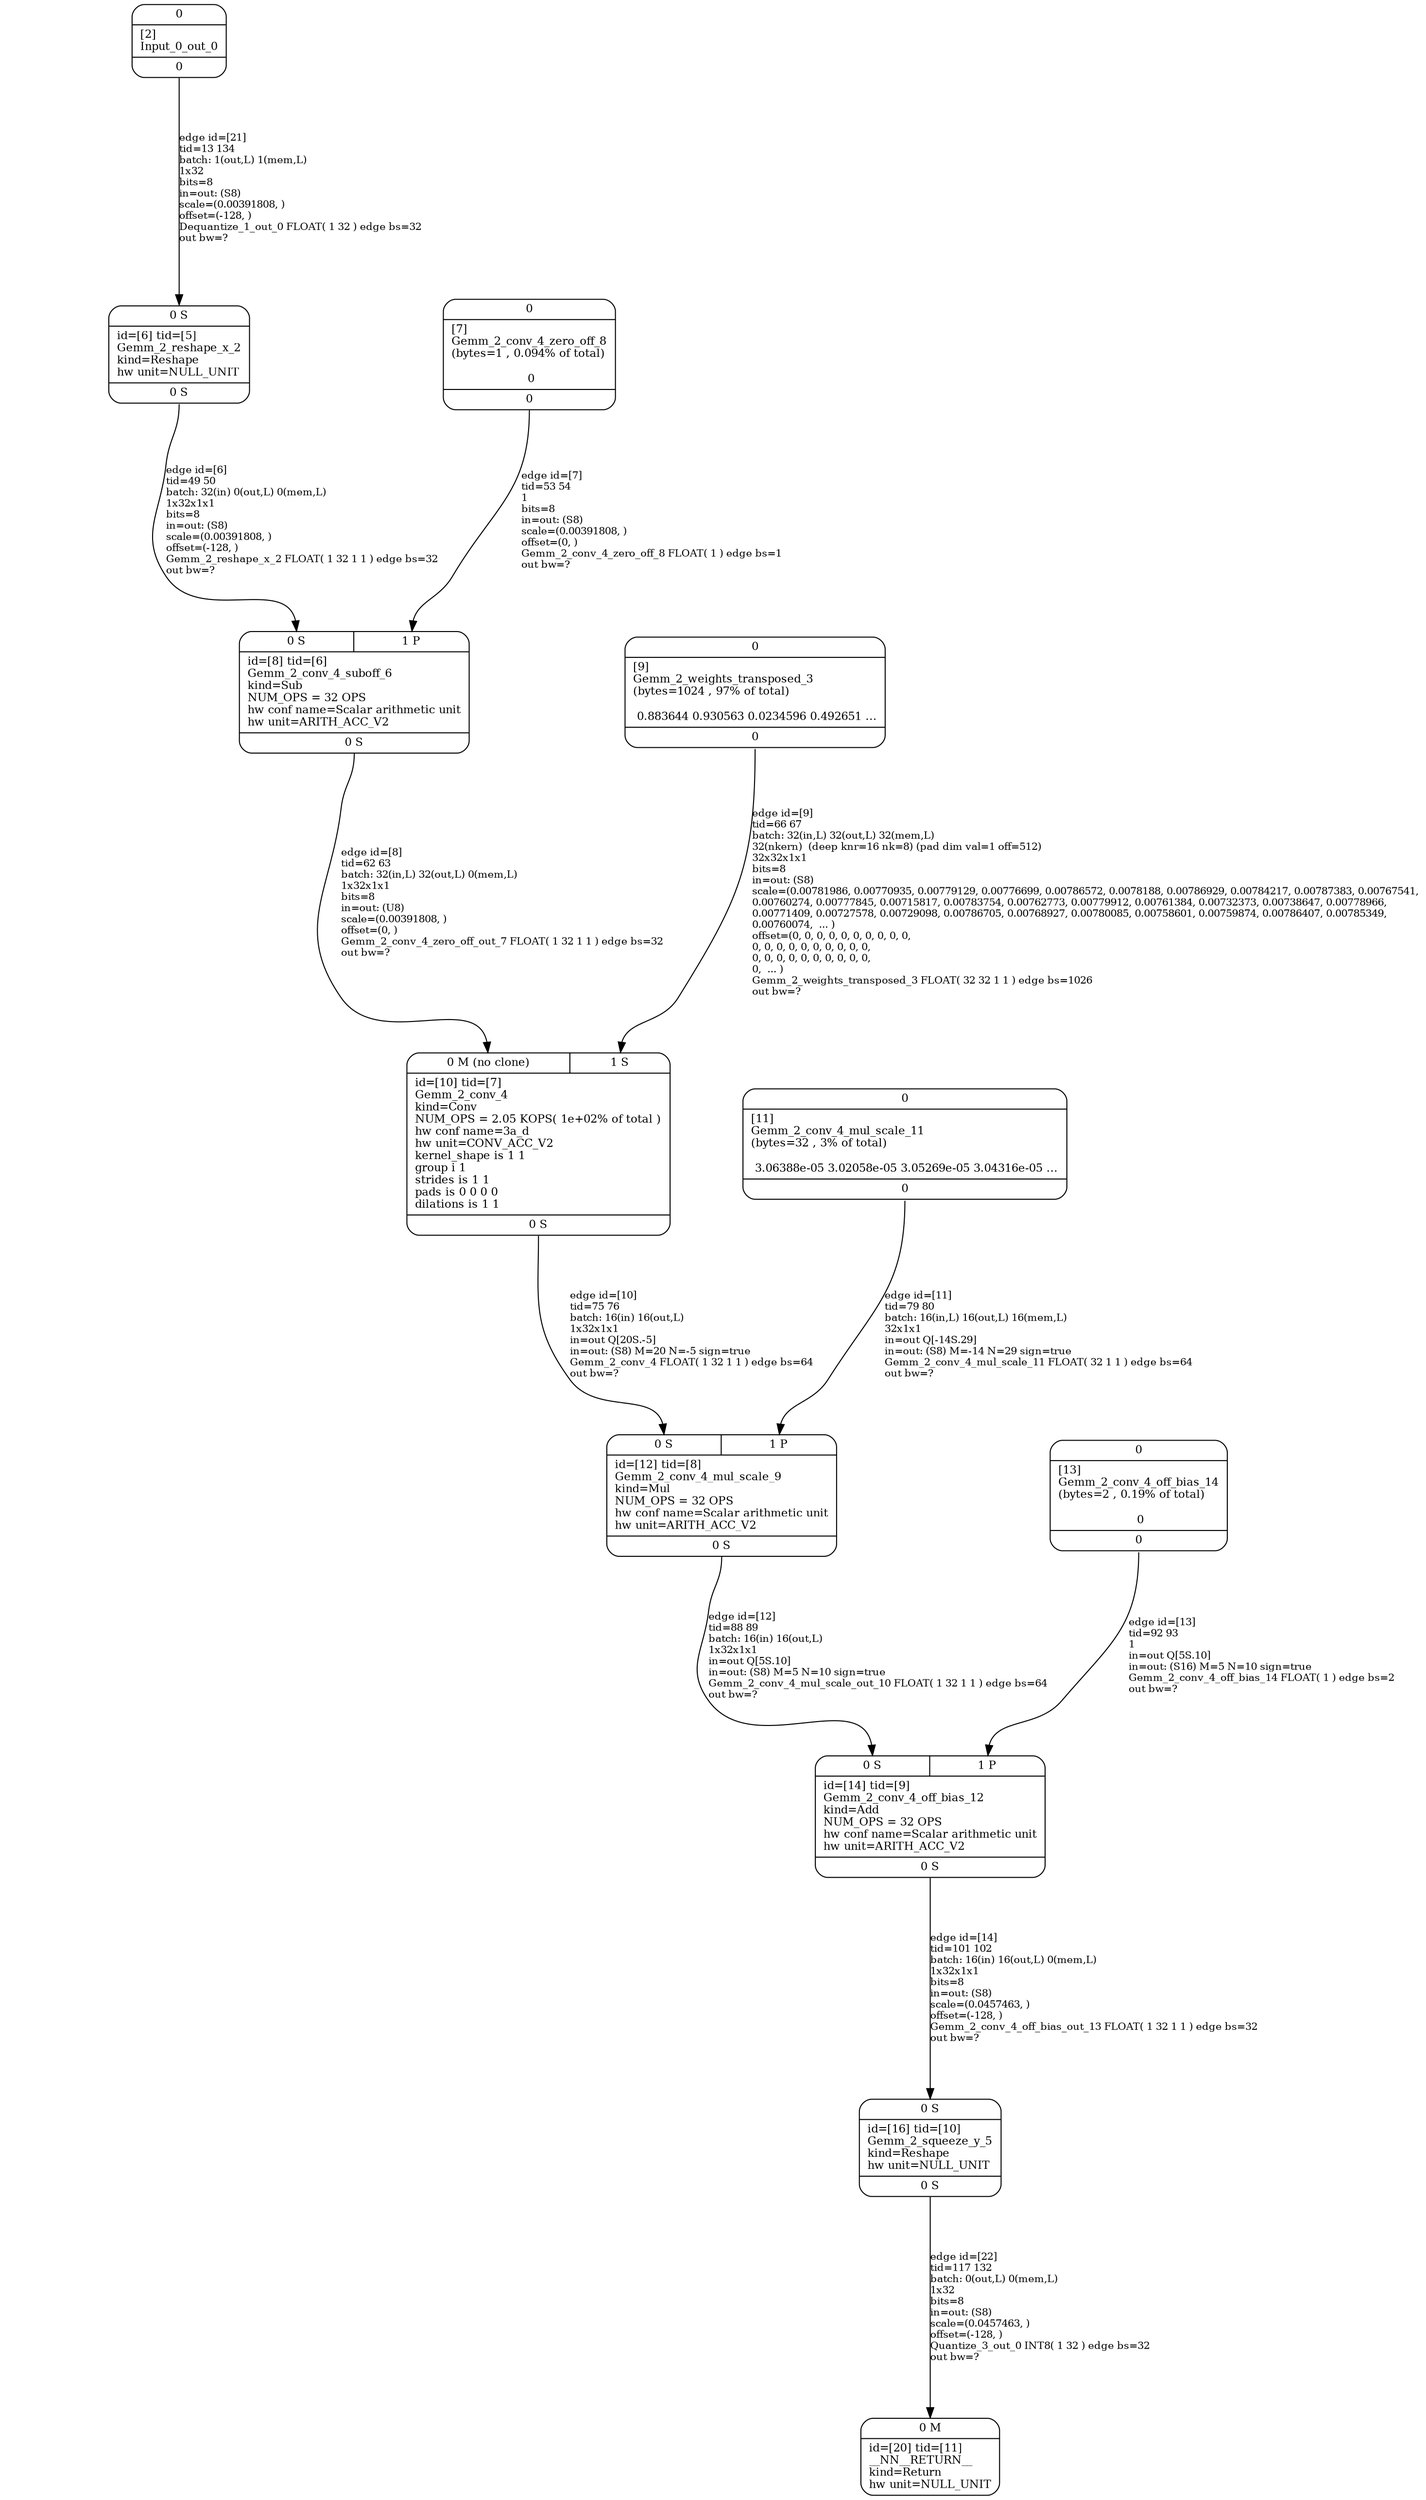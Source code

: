 digraph G {
graph [ fontsize=11 ];
node [ fontsize=11 ];
edge [ fontsize=10 ];
rankdir=BU
ranksep=1.5
nodesep=1
splines=spline
compound=true
Graphinfo [ label="" shape=plaintext, style=rounded, color=black, fontname="Arial-Bold" ];
Gemm_2_conv_4_off_bias_14 [ label="{ { <i0> 0} |  [13]\lGemm_2_conv_4_off_bias_14\l(bytes=2 , 0.19% of total)\l\l 0 | { <o0> 0} }", shape=record, color=black, style=rounded  ] ;
Input_0_out_0 [ label="{ { <i0> 0} |  [2]\lInput_0_out_0 | { <o0> 0} }", shape=record, color=black, style=rounded  ] ;
Gemm_2_weights_transposed_3 [ label="{ { <i0> 0} |  [9]\lGemm_2_weights_transposed_3\l(bytes=1024 , 97% of total)\l\l 0.883644 0.930563 0.0234596 0.492651 ... | { <o0> 0} }", shape=record, color=black, style=rounded  ] ;
Gemm_2_conv_4_mul_scale_11 [ label="{ { <i0> 0} |  [11]\lGemm_2_conv_4_mul_scale_11\l(bytes=32 , 3% of total)\l\l 3.06388e-05 3.02058e-05 3.05269e-05 3.04316e-05 ... | { <o0> 0} }", shape=record, color=black, style=rounded  ] ;
Gemm_2_conv_4_zero_off_8 [ label="{ { <i0> 0} |  [7]\lGemm_2_conv_4_zero_off_8\l(bytes=1 , 0.094% of total)\l\l 0 | { <o0> 0} }", shape=record, color=black, style=rounded  ] ;
Gemm_2_reshape_x_2 [ label="{ { < i0>  0 S } | id=[6] tid=[5]\lGemm_2_reshape_x_2\lkind=Reshape\lhw unit=NULL_UNIT\l | { < o0>  0 S } }", shape=record, color=black, style=rounded  ] ;
Gemm_2_conv_4_suboff_6 [ label="{ { < i0>  0 S  | < i1>  1 P } | id=[8] tid=[6]\lGemm_2_conv_4_suboff_6\lkind=Sub\lNUM_OPS = 32 OPS\lhw conf name=Scalar arithmetic unit\lhw unit=ARITH_ACC_V2\l | { < o0>  0 S } }", shape=record, color=black, style=rounded  ] ;
Gemm_2_conv_4 [ label="{ { < i0>  0 M (no clone)  | < i1>  1 S } | id=[10] tid=[7]\lGemm_2_conv_4\lkind=Conv\lNUM_OPS = 2.05 KOPS( 1e+02% of total )\lhw conf name=3a_d\lhw unit=CONV_ACC_V2\lkernel_shape is 1 1\lgroup i 1\lstrides is 1 1\lpads is 0 0 0 0\ldilations is 1 1\l | { < o0>  0 S } }", shape=record, color=black, style=rounded  ] ;
Gemm_2_conv_4_mul_scale_9 [ label="{ { < i0>  0 S  | < i1>  1 P } | id=[12] tid=[8]\lGemm_2_conv_4_mul_scale_9\lkind=Mul\lNUM_OPS = 32 OPS\lhw conf name=Scalar arithmetic unit\lhw unit=ARITH_ACC_V2\l | { < o0>  0 S } }", shape=record, color=black, style=rounded  ] ;
Gemm_2_conv_4_off_bias_12 [ label="{ { < i0>  0 S  | < i1>  1 P } | id=[14] tid=[9]\lGemm_2_conv_4_off_bias_12\lkind=Add\lNUM_OPS = 32 OPS\lhw conf name=Scalar arithmetic unit\lhw unit=ARITH_ACC_V2\l | { < o0>  0 S } }", shape=record, color=black, style=rounded  ] ;
Gemm_2_squeeze_y_5 [ label="{ { < i0>  0 S } | id=[16] tid=[10]\lGemm_2_squeeze_y_5\lkind=Reshape\lhw unit=NULL_UNIT\l | { < o0>  0 S } }", shape=record, color=black, style=rounded  ] ;
__NN__RETURN__ [ label="{ { < i0>  0 M } | id=[20] tid=[11]\l__NN__RETURN__\lkind=Return\lhw unit=NULL_UNIT\l}", shape=record, color=black, style=rounded  ] ;
Gemm_2_reshape_x_2:o0:s->Gemm_2_conv_4_suboff_6:i0:n [ label="edge id=[6]\ltid=49 50\lbatch: 32(in) 0(out,L) 0(mem,L) \l1x32x1x1\lbits=8\lin=out: (S8)\lscale=(0.00391808, )\loffset=(-128, )\lGemm_2_reshape_x_2 FLOAT( 1 32 1 1 ) edge bs=32\lout bw=?\l" ]; 
Gemm_2_conv_4_zero_off_8:o0:s->Gemm_2_conv_4_suboff_6:i1:n [ label="edge id=[7]\ltid=53 54\l1\lbits=8\lin=out: (S8)\lscale=(0.00391808, )\loffset=(0, )\lGemm_2_conv_4_zero_off_8 FLOAT( 1 ) edge bs=1\lout bw=?\l" ]; 
Gemm_2_conv_4_suboff_6:o0:s->Gemm_2_conv_4:i0:n [ label="edge id=[8]\ltid=62 63\lbatch: 32(in,L) 32(out,L) 0(mem,L) \l1x32x1x1\lbits=8\lin=out: (U8)\lscale=(0.00391808, )\loffset=(0, )\lGemm_2_conv_4_zero_off_out_7 FLOAT( 1 32 1 1 ) edge bs=32\lout bw=?\l" ]; 
Gemm_2_weights_transposed_3:o0:s->Gemm_2_conv_4:i1:n [ label="edge id=[9]\ltid=66 67\lbatch: 32(in,L) 32(out,L) 32(mem,L) \l32(nkern)  (deep knr=16 nk=8) (pad dim val=1 off=512)\l32x32x1x1\lbits=8\lin=out: (S8)\lscale=(0.00781986, 0.00770935, 0.00779129, 0.00776699, 0.00786572, 0.0078188, 0.00786929, 0.00784217, 0.00787383, 0.00767541, \l0.00760274, 0.00777845, 0.00715817, 0.00783754, 0.00762773, 0.00779912, 0.00761384, 0.00732373, 0.00738647, 0.00778966, \l0.00771409, 0.00727578, 0.00729098, 0.00786705, 0.00768927, 0.00780085, 0.00758601, 0.00759874, 0.00786407, 0.00785349, \l0.00760074,  ... )\loffset=(0, 0, 0, 0, 0, 0, 0, 0, 0, 0, \l0, 0, 0, 0, 0, 0, 0, 0, 0, 0, \l0, 0, 0, 0, 0, 0, 0, 0, 0, 0, \l0,  ... )\lGemm_2_weights_transposed_3 FLOAT( 32 32 1 1 ) edge bs=1026\lout bw=?\l" ]; 
Gemm_2_conv_4:o0:s->Gemm_2_conv_4_mul_scale_9:i0:n [ label="edge id=[10]\ltid=75 76\lbatch: 16(in) 16(out,L) \l1x32x1x1\lin=out Q[20S.-5]\lin=out: (S8) M=20 N=-5 sign=true\lGemm_2_conv_4 FLOAT( 1 32 1 1 ) edge bs=64\lout bw=?\l" ]; 
Gemm_2_conv_4_mul_scale_11:o0:s->Gemm_2_conv_4_mul_scale_9:i1:n [ label="edge id=[11]\ltid=79 80\lbatch: 16(in,L) 16(out,L) 16(mem,L) \l32x1x1\lin=out Q[-14S.29]\lin=out: (S8) M=-14 N=29 sign=true\lGemm_2_conv_4_mul_scale_11 FLOAT( 32 1 1 ) edge bs=64\lout bw=?\l" ]; 
Gemm_2_conv_4_mul_scale_9:o0:s->Gemm_2_conv_4_off_bias_12:i0:n [ label="edge id=[12]\ltid=88 89\lbatch: 16(in) 16(out,L) \l1x32x1x1\lin=out Q[5S.10]\lin=out: (S8) M=5 N=10 sign=true\lGemm_2_conv_4_mul_scale_out_10 FLOAT( 1 32 1 1 ) edge bs=64\lout bw=?\l" ]; 
Gemm_2_conv_4_off_bias_14:o0:s->Gemm_2_conv_4_off_bias_12:i1:n [ label="edge id=[13]\ltid=92 93\l1\lin=out Q[5S.10]\lin=out: (S16) M=5 N=10 sign=true\lGemm_2_conv_4_off_bias_14 FLOAT( 1 ) edge bs=2\lout bw=?\l" ]; 
Gemm_2_conv_4_off_bias_12:o0:s->Gemm_2_squeeze_y_5:i0:n [ label="edge id=[14]\ltid=101 102\lbatch: 16(in) 16(out,L) 0(mem,L) \l1x32x1x1\lbits=8\lin=out: (S8)\lscale=(0.0457463, )\loffset=(-128, )\lGemm_2_conv_4_off_bias_out_13 FLOAT( 1 32 1 1 ) edge bs=32\lout bw=?\l" ]; 
Input_0_out_0:o0:s->Gemm_2_reshape_x_2:i0:n [ label="edge id=[21]\ltid=13 134\lbatch: 1(out,L) 1(mem,L) \l1x32\lbits=8\lin=out: (S8)\lscale=(0.00391808, )\loffset=(-128, )\lDequantize_1_out_0 FLOAT( 1 32 ) edge bs=32\lout bw=?\l" ]; 
Gemm_2_squeeze_y_5:o0:s->__NN__RETURN__:i0:n [ label="edge id=[22]\ltid=117 132\lbatch: 0(out,L) 0(mem,L) \l1x32\lbits=8\lin=out: (S8)\lscale=(0.0457463, )\loffset=(-128, )\lQuantize_3_out_0 INT8( 1 32 ) edge bs=32\lout bw=?\l" ]; 
}

